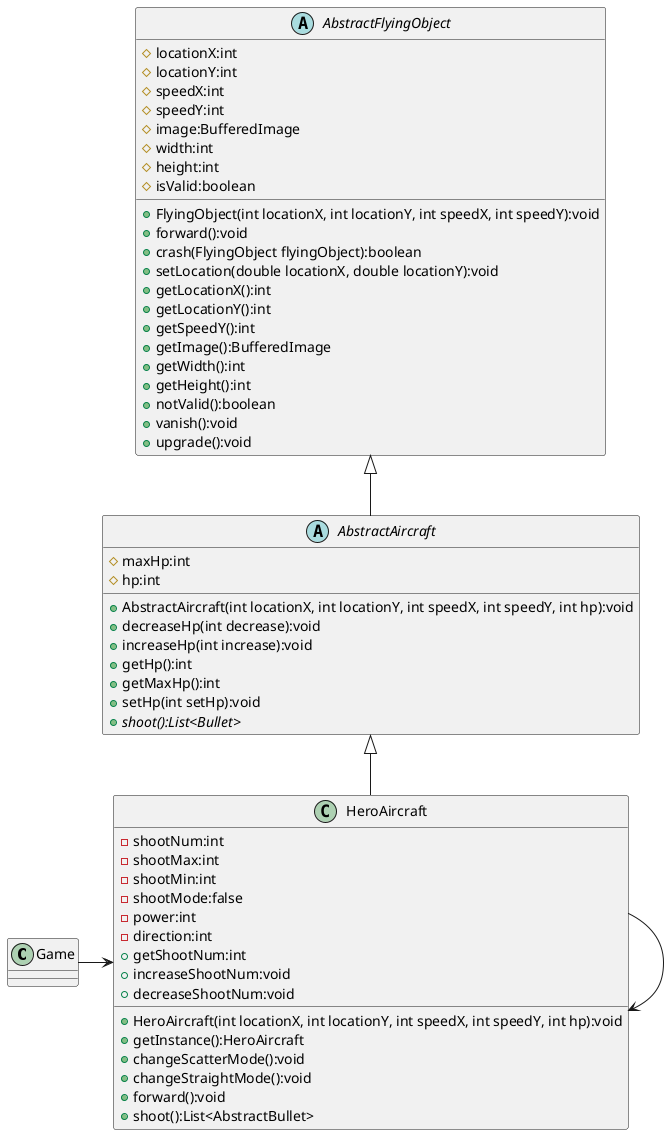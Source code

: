 @startuml
'https://plantuml.com/class-diagram

class Game{}

AbstractFlyingObject <|-- AbstractAircraft
AbstractAircraft <|-- HeroAircraft
Game -right-> HeroAircraft
HeroAircraft --> HeroAircraft


abstract class AbstractFlyingObject
{
    # locationX:int
    # locationY:int
    # speedX:int
    # speedY:int
    # image:BufferedImage
    # width:int
    # height:int
    # isValid:boolean

    + FlyingObject(int locationX, int locationY, int speedX, int speedY):void
    + forward():void
    + crash(FlyingObject flyingObject):boolean
    + setLocation(double locationX, double locationY):void
    + getLocationX():int
    + getLocationY():int
    + getSpeedY():int
    + getImage():BufferedImage
    + getWidth():int
    + getHeight():int
    + notValid():boolean
    + vanish():void
    + upgrade():void
}

abstract class AbstractAircraft
{
	# maxHp:int
    # hp:int
    + AbstractAircraft(int locationX, int locationY, int speedX, int speedY, int hp):void
    + decreaseHp(int decrease):void
    + increaseHp(int increase):void
    + getHp():int
    + getMaxHp():int
    + setHp(int setHp):void
    + {abstract} shoot():List<Bullet>
 }

class HeroAircraft {
    - shootNum:int
    - shootMax:int
    - shootMin:int
    - shootMode:false
    - power:int
    - direction:int
    + HeroAircraft(int locationX, int locationY, int speedX, int speedY, int hp):void
    + getInstance():HeroAircraft
    + getShootNum:int
    + increaseShootNum:void
    + decreaseShootNum:void
    + changeScatterMode():void
    + changeStraightMode():void
    + forward():void
    + shoot():List<AbstractBullet>
}


@enduml